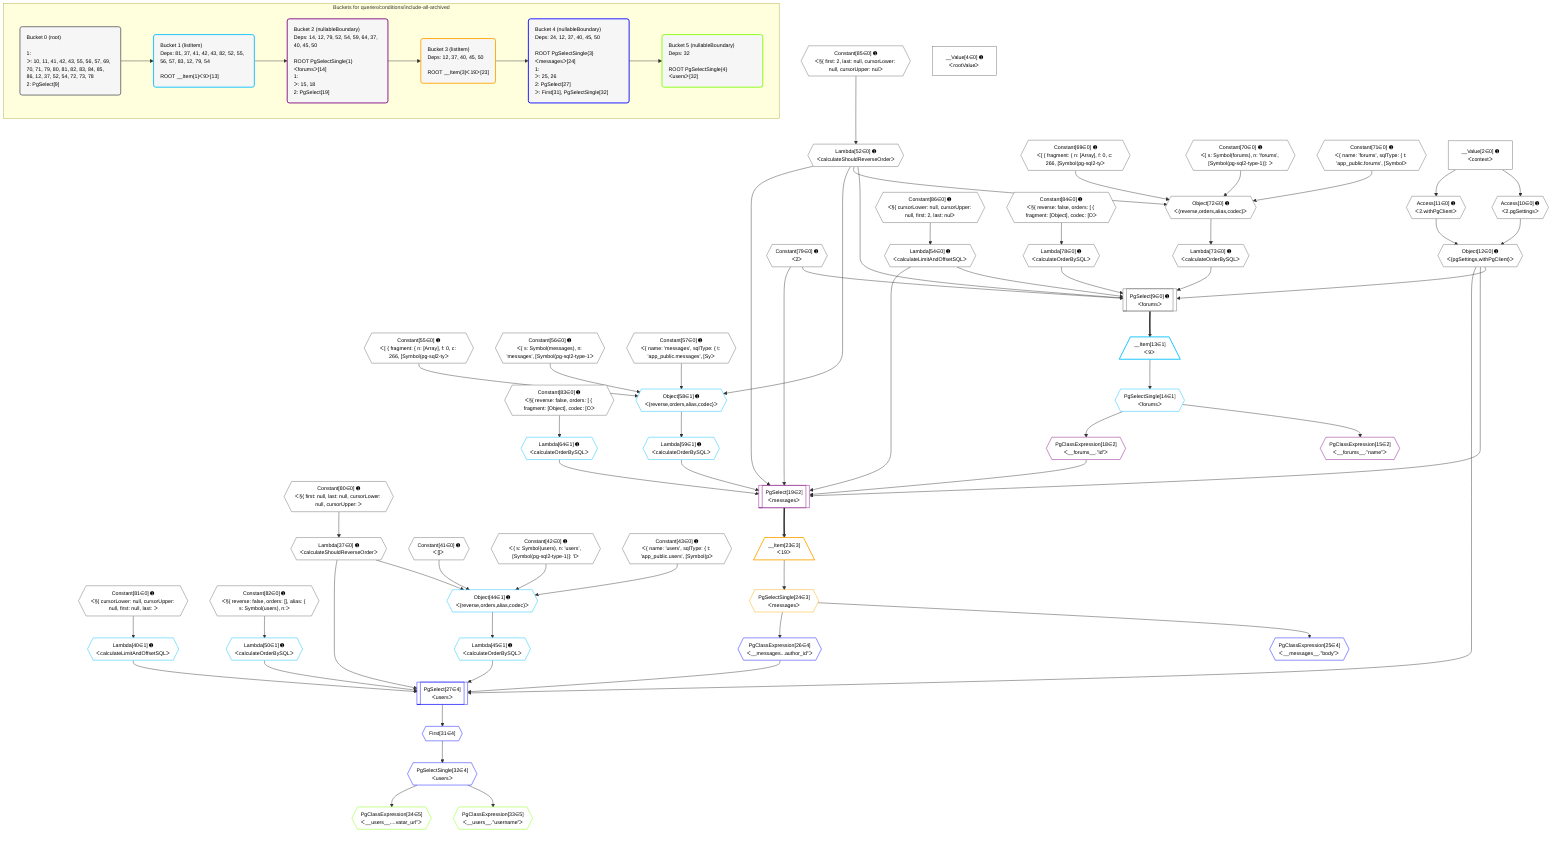 %%{init: {'themeVariables': { 'fontSize': '12px'}}}%%
graph TD
    classDef path fill:#eee,stroke:#000,color:#000
    classDef plan fill:#fff,stroke-width:1px,color:#000
    classDef itemplan fill:#fff,stroke-width:2px,color:#000
    classDef unbatchedplan fill:#dff,stroke-width:1px,color:#000
    classDef sideeffectplan fill:#fcc,stroke-width:2px,color:#000
    classDef bucket fill:#f6f6f6,color:#000,stroke-width:2px,text-align:left


    %% plan dependencies
    PgSelect9[["PgSelect[9∈0] ➊<br />ᐸforumsᐳ"]]:::plan
    Object12{{"Object[12∈0] ➊<br />ᐸ{pgSettings,withPgClient}ᐳ"}}:::plan
    Constant79{{"Constant[79∈0] ➊<br />ᐸ2ᐳ"}}:::plan
    Lambda52{{"Lambda[52∈0] ➊<br />ᐸcalculateShouldReverseOrderᐳ"}}:::plan
    Lambda54{{"Lambda[54∈0] ➊<br />ᐸcalculateLimitAndOffsetSQLᐳ"}}:::plan
    Lambda73{{"Lambda[73∈0] ➊<br />ᐸcalculateOrderBySQLᐳ"}}:::plan
    Lambda78{{"Lambda[78∈0] ➊<br />ᐸcalculateOrderBySQLᐳ"}}:::plan
    Object12 & Constant79 & Lambda52 & Lambda54 & Lambda73 & Lambda78 --> PgSelect9
    Object72{{"Object[72∈0] ➊<br />ᐸ{reverse,orders,alias,codec}ᐳ"}}:::plan
    Constant69{{"Constant[69∈0] ➊<br />ᐸ[ { fragment: { n: [Array], f: 0, c: 266, [Symbol(pg-sql2-tyᐳ"}}:::plan
    Constant70{{"Constant[70∈0] ➊<br />ᐸ{ s: Symbol(forums), n: 'forums', [Symbol(pg-sql2-type-1)]: ᐳ"}}:::plan
    Constant71{{"Constant[71∈0] ➊<br />ᐸ{ name: 'forums', sqlType: { t: 'app_public.forums', [Symbolᐳ"}}:::plan
    Lambda52 & Constant69 & Constant70 & Constant71 --> Object72
    Access10{{"Access[10∈0] ➊<br />ᐸ2.pgSettingsᐳ"}}:::plan
    Access11{{"Access[11∈0] ➊<br />ᐸ2.withPgClientᐳ"}}:::plan
    Access10 & Access11 --> Object12
    __Value2["__Value[2∈0] ➊<br />ᐸcontextᐳ"]:::plan
    __Value2 --> Access10
    __Value2 --> Access11
    Lambda37{{"Lambda[37∈0] ➊<br />ᐸcalculateShouldReverseOrderᐳ"}}:::plan
    Constant80{{"Constant[80∈0] ➊<br />ᐸ§{ first: null, last: null, cursorLower: null, cursorUpper: ᐳ"}}:::plan
    Constant80 --> Lambda37
    Constant85{{"Constant[85∈0] ➊<br />ᐸ§{ first: 2, last: null, cursorLower: null, cursorUpper: nulᐳ"}}:::plan
    Constant85 --> Lambda52
    Constant86{{"Constant[86∈0] ➊<br />ᐸ§{ cursorLower: null, cursorUpper: null, first: 2, last: nulᐳ"}}:::plan
    Constant86 --> Lambda54
    Object72 --> Lambda73
    Constant84{{"Constant[84∈0] ➊<br />ᐸ§{ reverse: false, orders: [ { fragment: [Object], codec: [Oᐳ"}}:::plan
    Constant84 --> Lambda78
    __Value4["__Value[4∈0] ➊<br />ᐸrootValueᐳ"]:::plan
    Constant41{{"Constant[41∈0] ➊<br />ᐸ[]ᐳ"}}:::plan
    Constant42{{"Constant[42∈0] ➊<br />ᐸ{ s: Symbol(users), n: 'users', [Symbol(pg-sql2-type-1)]: 'Iᐳ"}}:::plan
    Constant43{{"Constant[43∈0] ➊<br />ᐸ{ name: 'users', sqlType: { t: 'app_public.users', [Symbol(pᐳ"}}:::plan
    Constant55{{"Constant[55∈0] ➊<br />ᐸ[ { fragment: { n: [Array], f: 0, c: 266, [Symbol(pg-sql2-tyᐳ"}}:::plan
    Constant56{{"Constant[56∈0] ➊<br />ᐸ{ s: Symbol(messages), n: 'messages', [Symbol(pg-sql2-type-1ᐳ"}}:::plan
    Constant57{{"Constant[57∈0] ➊<br />ᐸ{ name: 'messages', sqlType: { t: 'app_public.messages', [Syᐳ"}}:::plan
    Constant81{{"Constant[81∈0] ➊<br />ᐸ§{ cursorLower: null, cursorUpper: null, first: null, last: ᐳ"}}:::plan
    Constant82{{"Constant[82∈0] ➊<br />ᐸ§{ reverse: false, orders: [], alias: { s: Symbol(users), n:ᐳ"}}:::plan
    Constant83{{"Constant[83∈0] ➊<br />ᐸ§{ reverse: false, orders: [ { fragment: [Object], codec: [Oᐳ"}}:::plan
    Object44{{"Object[44∈1] ➊<br />ᐸ{reverse,orders,alias,codec}ᐳ"}}:::plan
    Lambda37 & Constant41 & Constant42 & Constant43 --> Object44
    Object58{{"Object[58∈1] ➊<br />ᐸ{reverse,orders,alias,codec}ᐳ"}}:::plan
    Lambda52 & Constant55 & Constant56 & Constant57 --> Object58
    __Item13[/"__Item[13∈1]<br />ᐸ9ᐳ"\]:::itemplan
    PgSelect9 ==> __Item13
    PgSelectSingle14{{"PgSelectSingle[14∈1]<br />ᐸforumsᐳ"}}:::plan
    __Item13 --> PgSelectSingle14
    Lambda40{{"Lambda[40∈1] ➊<br />ᐸcalculateLimitAndOffsetSQLᐳ"}}:::plan
    Constant81 --> Lambda40
    Lambda45{{"Lambda[45∈1] ➊<br />ᐸcalculateOrderBySQLᐳ"}}:::plan
    Object44 --> Lambda45
    Lambda50{{"Lambda[50∈1] ➊<br />ᐸcalculateOrderBySQLᐳ"}}:::plan
    Constant82 --> Lambda50
    Lambda59{{"Lambda[59∈1] ➊<br />ᐸcalculateOrderBySQLᐳ"}}:::plan
    Object58 --> Lambda59
    Lambda64{{"Lambda[64∈1] ➊<br />ᐸcalculateOrderBySQLᐳ"}}:::plan
    Constant83 --> Lambda64
    PgSelect19[["PgSelect[19∈2]<br />ᐸmessagesᐳ"]]:::plan
    PgClassExpression18{{"PgClassExpression[18∈2]<br />ᐸ__forums__.”id”ᐳ"}}:::plan
    Object12 & PgClassExpression18 & Constant79 & Lambda52 & Lambda54 & Lambda59 & Lambda64 --> PgSelect19
    PgClassExpression15{{"PgClassExpression[15∈2]<br />ᐸ__forums__.”name”ᐳ"}}:::plan
    PgSelectSingle14 --> PgClassExpression15
    PgSelectSingle14 --> PgClassExpression18
    __Item23[/"__Item[23∈3]<br />ᐸ19ᐳ"\]:::itemplan
    PgSelect19 ==> __Item23
    PgSelectSingle24{{"PgSelectSingle[24∈3]<br />ᐸmessagesᐳ"}}:::plan
    __Item23 --> PgSelectSingle24
    PgSelect27[["PgSelect[27∈4]<br />ᐸusersᐳ"]]:::plan
    PgClassExpression26{{"PgClassExpression[26∈4]<br />ᐸ__messages...author_id”ᐳ"}}:::plan
    Object12 & PgClassExpression26 & Lambda37 & Lambda40 & Lambda45 & Lambda50 --> PgSelect27
    PgClassExpression25{{"PgClassExpression[25∈4]<br />ᐸ__messages__.”body”ᐳ"}}:::plan
    PgSelectSingle24 --> PgClassExpression25
    PgSelectSingle24 --> PgClassExpression26
    First31{{"First[31∈4]"}}:::plan
    PgSelect27 --> First31
    PgSelectSingle32{{"PgSelectSingle[32∈4]<br />ᐸusersᐳ"}}:::plan
    First31 --> PgSelectSingle32
    PgClassExpression33{{"PgClassExpression[33∈5]<br />ᐸ__users__.”username”ᐳ"}}:::plan
    PgSelectSingle32 --> PgClassExpression33
    PgClassExpression34{{"PgClassExpression[34∈5]<br />ᐸ__users__....vatar_url”ᐳ"}}:::plan
    PgSelectSingle32 --> PgClassExpression34

    %% define steps

    subgraph "Buckets for queries/conditions/include-all-archived"
    Bucket0("Bucket 0 (root)<br /><br />1: <br />ᐳ: 10, 11, 41, 42, 43, 55, 56, 57, 69, 70, 71, 79, 80, 81, 82, 83, 84, 85, 86, 12, 37, 52, 54, 72, 73, 78<br />2: PgSelect[9]"):::bucket
    classDef bucket0 stroke:#696969
    class Bucket0,__Value2,__Value4,PgSelect9,Access10,Access11,Object12,Lambda37,Constant41,Constant42,Constant43,Lambda52,Lambda54,Constant55,Constant56,Constant57,Constant69,Constant70,Constant71,Object72,Lambda73,Lambda78,Constant79,Constant80,Constant81,Constant82,Constant83,Constant84,Constant85,Constant86 bucket0
    Bucket1("Bucket 1 (listItem)<br />Deps: 81, 37, 41, 42, 43, 82, 52, 55, 56, 57, 83, 12, 79, 54<br /><br />ROOT __Item{1}ᐸ9ᐳ[13]"):::bucket
    classDef bucket1 stroke:#00bfff
    class Bucket1,__Item13,PgSelectSingle14,Lambda40,Object44,Lambda45,Lambda50,Object58,Lambda59,Lambda64 bucket1
    Bucket2("Bucket 2 (nullableBoundary)<br />Deps: 14, 12, 79, 52, 54, 59, 64, 37, 40, 45, 50<br /><br />ROOT PgSelectSingle{1}ᐸforumsᐳ[14]<br />1: <br />ᐳ: 15, 18<br />2: PgSelect[19]"):::bucket
    classDef bucket2 stroke:#7f007f
    class Bucket2,PgClassExpression15,PgClassExpression18,PgSelect19 bucket2
    Bucket3("Bucket 3 (listItem)<br />Deps: 12, 37, 40, 45, 50<br /><br />ROOT __Item{3}ᐸ19ᐳ[23]"):::bucket
    classDef bucket3 stroke:#ffa500
    class Bucket3,__Item23,PgSelectSingle24 bucket3
    Bucket4("Bucket 4 (nullableBoundary)<br />Deps: 24, 12, 37, 40, 45, 50<br /><br />ROOT PgSelectSingle{3}ᐸmessagesᐳ[24]<br />1: <br />ᐳ: 25, 26<br />2: PgSelect[27]<br />ᐳ: First[31], PgSelectSingle[32]"):::bucket
    classDef bucket4 stroke:#0000ff
    class Bucket4,PgClassExpression25,PgClassExpression26,PgSelect27,First31,PgSelectSingle32 bucket4
    Bucket5("Bucket 5 (nullableBoundary)<br />Deps: 32<br /><br />ROOT PgSelectSingle{4}ᐸusersᐳ[32]"):::bucket
    classDef bucket5 stroke:#7fff00
    class Bucket5,PgClassExpression33,PgClassExpression34 bucket5
    Bucket0 --> Bucket1
    Bucket1 --> Bucket2
    Bucket2 --> Bucket3
    Bucket3 --> Bucket4
    Bucket4 --> Bucket5
    end